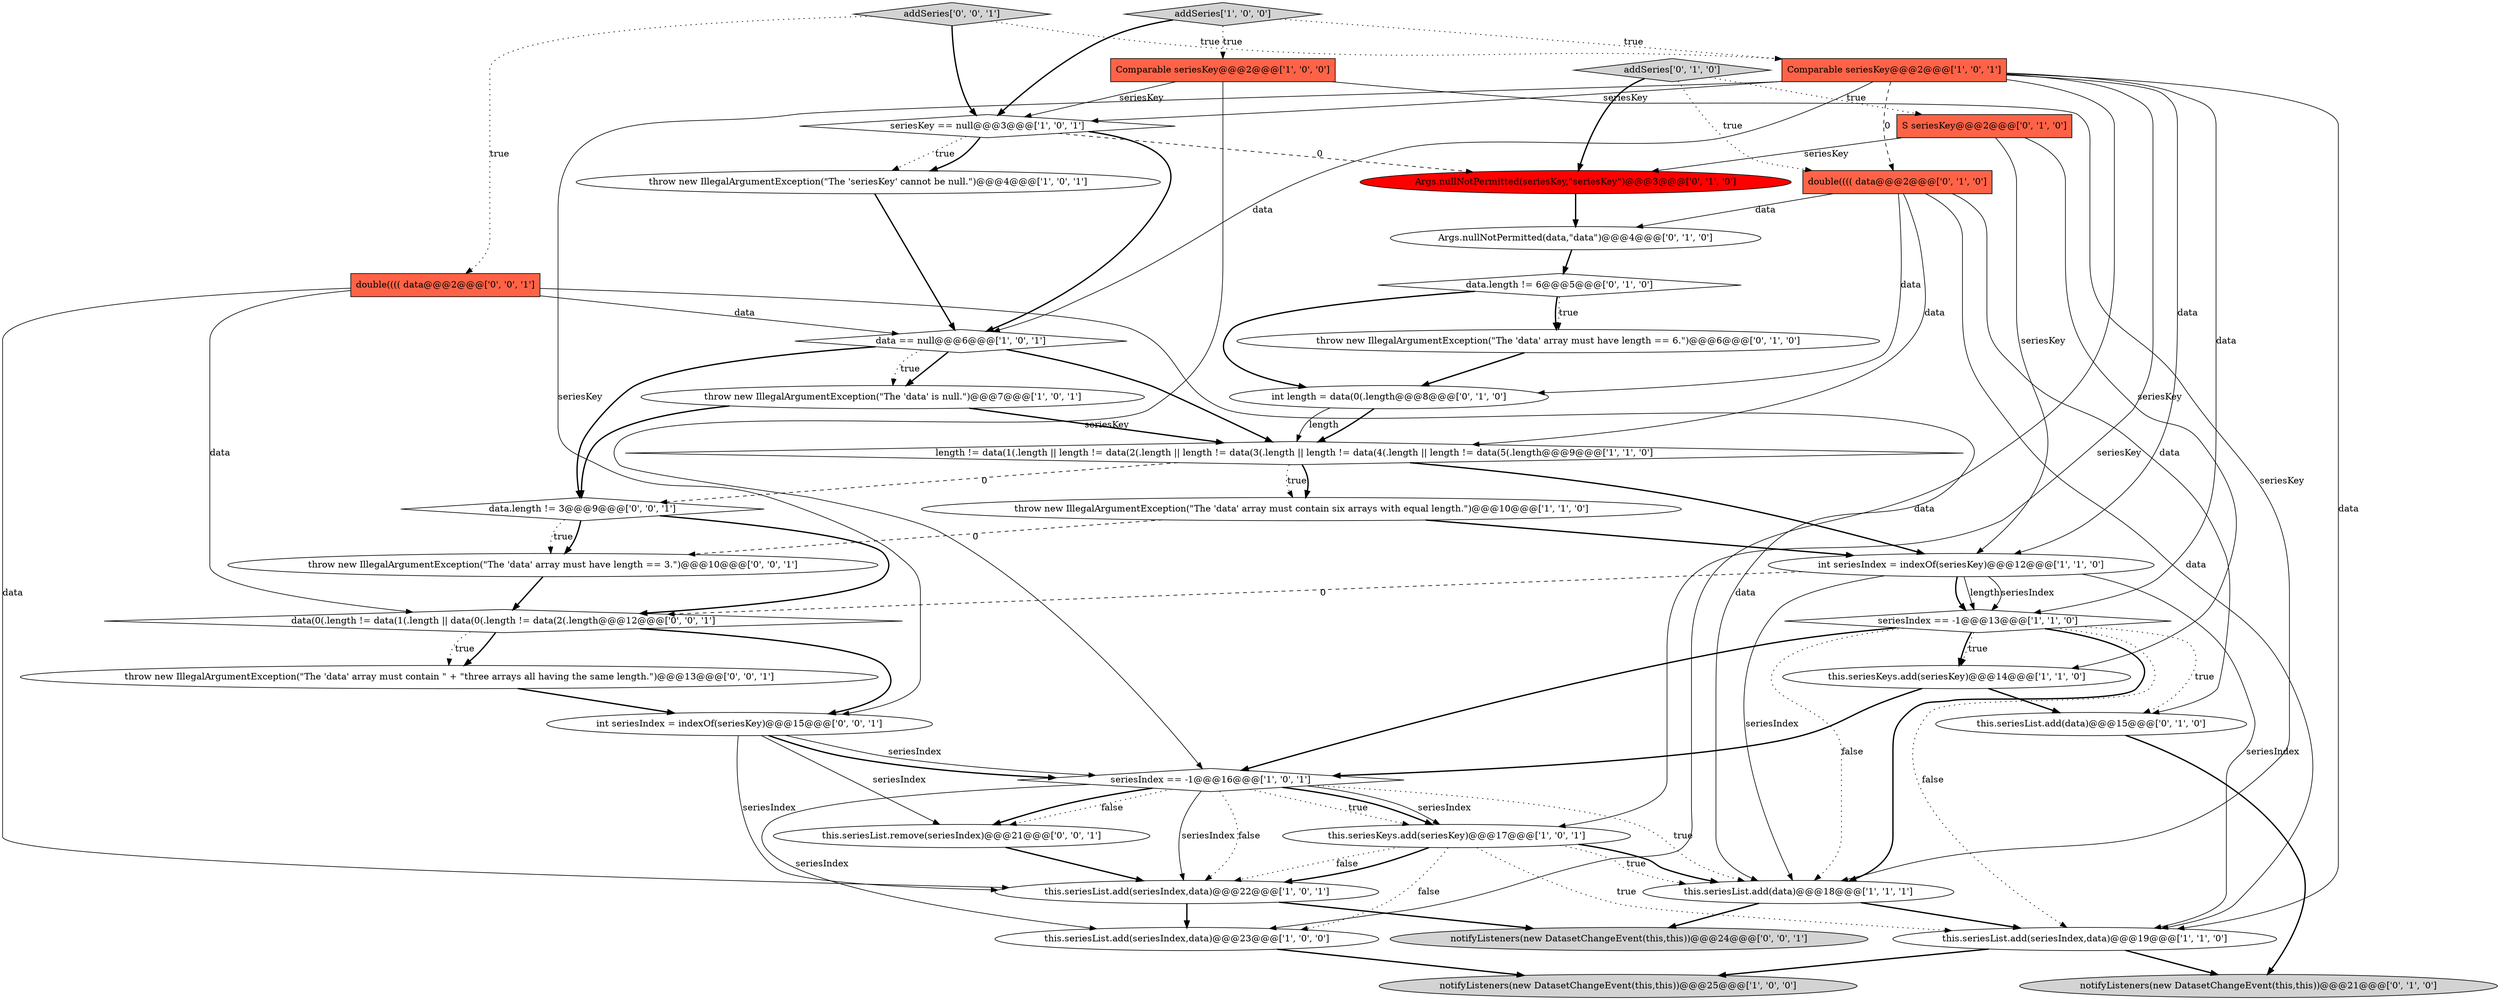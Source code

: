 digraph {
23 [style = filled, label = "Args.nullNotPermitted(data,\"data\")@@@4@@@['0', '1', '0']", fillcolor = white, shape = ellipse image = "AAA0AAABBB2BBB"];
1 [style = filled, label = "this.seriesList.add(seriesIndex,data)@@@23@@@['1', '0', '0']", fillcolor = white, shape = ellipse image = "AAA0AAABBB1BBB"];
0 [style = filled, label = "throw new IllegalArgumentException(\"The 'seriesKey' cannot be null.\")@@@4@@@['1', '0', '1']", fillcolor = white, shape = ellipse image = "AAA0AAABBB1BBB"];
6 [style = filled, label = "Comparable seriesKey@@@2@@@['1', '0', '0']", fillcolor = tomato, shape = box image = "AAA0AAABBB1BBB"];
15 [style = filled, label = "this.seriesKeys.add(seriesKey)@@@17@@@['1', '0', '1']", fillcolor = white, shape = ellipse image = "AAA0AAABBB1BBB"];
25 [style = filled, label = "double(((( data@@@2@@@['0', '1', '0']", fillcolor = tomato, shape = box image = "AAA1AAABBB2BBB"];
21 [style = filled, label = "throw new IllegalArgumentException(\"The 'data' array must have length == 6.\")@@@6@@@['0', '1', '0']", fillcolor = white, shape = ellipse image = "AAA0AAABBB2BBB"];
27 [style = filled, label = "this.seriesList.add(data)@@@15@@@['0', '1', '0']", fillcolor = white, shape = ellipse image = "AAA0AAABBB2BBB"];
34 [style = filled, label = "this.seriesList.remove(seriesIndex)@@@21@@@['0', '0', '1']", fillcolor = white, shape = ellipse image = "AAA0AAABBB3BBB"];
28 [style = filled, label = "data.length != 6@@@5@@@['0', '1', '0']", fillcolor = white, shape = diamond image = "AAA0AAABBB2BBB"];
32 [style = filled, label = "throw new IllegalArgumentException(\"The 'data' array must contain \" + \"three arrays all having the same length.\")@@@13@@@['0', '0', '1']", fillcolor = white, shape = ellipse image = "AAA0AAABBB3BBB"];
37 [style = filled, label = "data(0(.length != data(1(.length || data(0(.length != data(2(.length@@@12@@@['0', '0', '1']", fillcolor = white, shape = diamond image = "AAA0AAABBB3BBB"];
13 [style = filled, label = "this.seriesList.add(seriesIndex,data)@@@22@@@['1', '0', '1']", fillcolor = white, shape = ellipse image = "AAA0AAABBB1BBB"];
18 [style = filled, label = "notifyListeners(new DatasetChangeEvent(this,this))@@@25@@@['1', '0', '0']", fillcolor = lightgray, shape = ellipse image = "AAA0AAABBB1BBB"];
16 [style = filled, label = "length != data(1(.length || length != data(2(.length || length != data(3(.length || length != data(4(.length || length != data(5(.length@@@9@@@['1', '1', '0']", fillcolor = white, shape = diamond image = "AAA0AAABBB1BBB"];
24 [style = filled, label = "notifyListeners(new DatasetChangeEvent(this,this))@@@21@@@['0', '1', '0']", fillcolor = lightgray, shape = ellipse image = "AAA0AAABBB2BBB"];
20 [style = filled, label = "int length = data(0(.length@@@8@@@['0', '1', '0']", fillcolor = white, shape = ellipse image = "AAA0AAABBB2BBB"];
4 [style = filled, label = "seriesKey == null@@@3@@@['1', '0', '1']", fillcolor = white, shape = diamond image = "AAA0AAABBB1BBB"];
14 [style = filled, label = "seriesIndex == -1@@@13@@@['1', '1', '0']", fillcolor = white, shape = diamond image = "AAA0AAABBB1BBB"];
12 [style = filled, label = "seriesIndex == -1@@@16@@@['1', '0', '1']", fillcolor = white, shape = diamond image = "AAA0AAABBB1BBB"];
17 [style = filled, label = "addSeries['1', '0', '0']", fillcolor = lightgray, shape = diamond image = "AAA0AAABBB1BBB"];
19 [style = filled, label = "S seriesKey@@@2@@@['0', '1', '0']", fillcolor = tomato, shape = box image = "AAA0AAABBB2BBB"];
9 [style = filled, label = "data == null@@@6@@@['1', '0', '1']", fillcolor = white, shape = diamond image = "AAA0AAABBB1BBB"];
2 [style = filled, label = "this.seriesList.add(data)@@@18@@@['1', '1', '1']", fillcolor = white, shape = ellipse image = "AAA0AAABBB1BBB"];
33 [style = filled, label = "notifyListeners(new DatasetChangeEvent(this,this))@@@24@@@['0', '0', '1']", fillcolor = lightgray, shape = ellipse image = "AAA0AAABBB3BBB"];
7 [style = filled, label = "this.seriesList.add(seriesIndex,data)@@@19@@@['1', '1', '0']", fillcolor = white, shape = ellipse image = "AAA0AAABBB1BBB"];
10 [style = filled, label = "throw new IllegalArgumentException(\"The 'data' array must contain six arrays with equal length.\")@@@10@@@['1', '1', '0']", fillcolor = white, shape = ellipse image = "AAA0AAABBB1BBB"];
5 [style = filled, label = "throw new IllegalArgumentException(\"The 'data' is null.\")@@@7@@@['1', '0', '1']", fillcolor = white, shape = ellipse image = "AAA0AAABBB1BBB"];
3 [style = filled, label = "this.seriesKeys.add(seriesKey)@@@14@@@['1', '1', '0']", fillcolor = white, shape = ellipse image = "AAA0AAABBB1BBB"];
35 [style = filled, label = "data.length != 3@@@9@@@['0', '0', '1']", fillcolor = white, shape = diamond image = "AAA0AAABBB3BBB"];
26 [style = filled, label = "Args.nullNotPermitted(seriesKey,\"seriesKey\")@@@3@@@['0', '1', '0']", fillcolor = red, shape = ellipse image = "AAA1AAABBB2BBB"];
8 [style = filled, label = "int seriesIndex = indexOf(seriesKey)@@@12@@@['1', '1', '0']", fillcolor = white, shape = ellipse image = "AAA0AAABBB1BBB"];
30 [style = filled, label = "throw new IllegalArgumentException(\"The 'data' array must have length == 3.\")@@@10@@@['0', '0', '1']", fillcolor = white, shape = ellipse image = "AAA0AAABBB3BBB"];
31 [style = filled, label = "addSeries['0', '0', '1']", fillcolor = lightgray, shape = diamond image = "AAA0AAABBB3BBB"];
11 [style = filled, label = "Comparable seriesKey@@@2@@@['1', '0', '1']", fillcolor = tomato, shape = box image = "AAA0AAABBB1BBB"];
36 [style = filled, label = "int seriesIndex = indexOf(seriesKey)@@@15@@@['0', '0', '1']", fillcolor = white, shape = ellipse image = "AAA0AAABBB3BBB"];
29 [style = filled, label = "double(((( data@@@2@@@['0', '0', '1']", fillcolor = tomato, shape = box image = "AAA0AAABBB3BBB"];
22 [style = filled, label = "addSeries['0', '1', '0']", fillcolor = lightgray, shape = diamond image = "AAA0AAABBB2BBB"];
14->3 [style = bold, label=""];
25->20 [style = solid, label="data"];
28->20 [style = bold, label=""];
17->6 [style = dotted, label="true"];
12->1 [style = solid, label="seriesIndex"];
11->1 [style = solid, label="data"];
25->23 [style = solid, label="data"];
28->21 [style = dotted, label="true"];
16->35 [style = dashed, label="0"];
12->13 [style = solid, label="seriesIndex"];
14->2 [style = dotted, label="false"];
11->36 [style = solid, label="seriesKey"];
12->15 [style = dotted, label="true"];
36->12 [style = bold, label=""];
15->7 [style = dotted, label="true"];
16->10 [style = dotted, label="true"];
9->35 [style = bold, label=""];
9->16 [style = bold, label=""];
13->1 [style = bold, label=""];
3->27 [style = bold, label=""];
23->28 [style = bold, label=""];
28->21 [style = bold, label=""];
8->2 [style = solid, label="seriesIndex"];
20->16 [style = bold, label=""];
10->8 [style = bold, label=""];
19->3 [style = solid, label="seriesKey"];
35->37 [style = bold, label=""];
14->3 [style = dotted, label="true"];
9->5 [style = bold, label=""];
37->32 [style = bold, label=""];
11->7 [style = solid, label="data"];
11->14 [style = solid, label="data"];
19->26 [style = solid, label="seriesKey"];
29->2 [style = solid, label="data"];
6->2 [style = solid, label="seriesKey"];
15->13 [style = bold, label=""];
22->19 [style = dotted, label="true"];
11->9 [style = solid, label="data"];
37->36 [style = bold, label=""];
15->2 [style = dotted, label="true"];
11->8 [style = solid, label="data"];
4->0 [style = dotted, label="true"];
12->2 [style = dotted, label="true"];
31->4 [style = bold, label=""];
4->26 [style = dashed, label="0"];
31->11 [style = dotted, label="true"];
14->27 [style = dotted, label="true"];
35->30 [style = dotted, label="true"];
4->0 [style = bold, label=""];
7->24 [style = bold, label=""];
29->37 [style = solid, label="data"];
25->27 [style = solid, label="data"];
29->13 [style = solid, label="data"];
2->33 [style = bold, label=""];
32->36 [style = bold, label=""];
25->7 [style = solid, label="data"];
12->34 [style = dotted, label="false"];
31->29 [style = dotted, label="true"];
4->9 [style = bold, label=""];
22->26 [style = bold, label=""];
6->12 [style = solid, label="seriesKey"];
16->8 [style = bold, label=""];
22->25 [style = dotted, label="true"];
20->16 [style = solid, label="length"];
8->14 [style = bold, label=""];
3->12 [style = bold, label=""];
36->13 [style = solid, label="seriesIndex"];
8->14 [style = solid, label="length"];
5->16 [style = bold, label=""];
25->16 [style = solid, label="data"];
10->30 [style = dashed, label="0"];
29->9 [style = solid, label="data"];
37->32 [style = dotted, label="true"];
11->25 [style = dashed, label="0"];
7->18 [style = bold, label=""];
27->24 [style = bold, label=""];
14->2 [style = bold, label=""];
35->30 [style = bold, label=""];
5->35 [style = bold, label=""];
17->4 [style = bold, label=""];
17->11 [style = dotted, label="true"];
12->13 [style = dotted, label="false"];
9->5 [style = dotted, label="true"];
8->37 [style = dashed, label="0"];
0->9 [style = bold, label=""];
15->2 [style = bold, label=""];
16->10 [style = bold, label=""];
6->4 [style = solid, label="seriesKey"];
14->7 [style = dotted, label="false"];
12->15 [style = bold, label=""];
34->13 [style = bold, label=""];
1->18 [style = bold, label=""];
12->34 [style = bold, label=""];
15->1 [style = dotted, label="false"];
30->37 [style = bold, label=""];
8->7 [style = solid, label="seriesIndex"];
8->14 [style = solid, label="seriesIndex"];
21->20 [style = bold, label=""];
36->12 [style = solid, label="seriesIndex"];
19->8 [style = solid, label="seriesKey"];
36->34 [style = solid, label="seriesIndex"];
14->12 [style = bold, label=""];
26->23 [style = bold, label=""];
12->15 [style = solid, label="seriesIndex"];
15->13 [style = dotted, label="false"];
2->7 [style = bold, label=""];
11->15 [style = solid, label="seriesKey"];
13->33 [style = bold, label=""];
11->4 [style = solid, label="seriesKey"];
}
